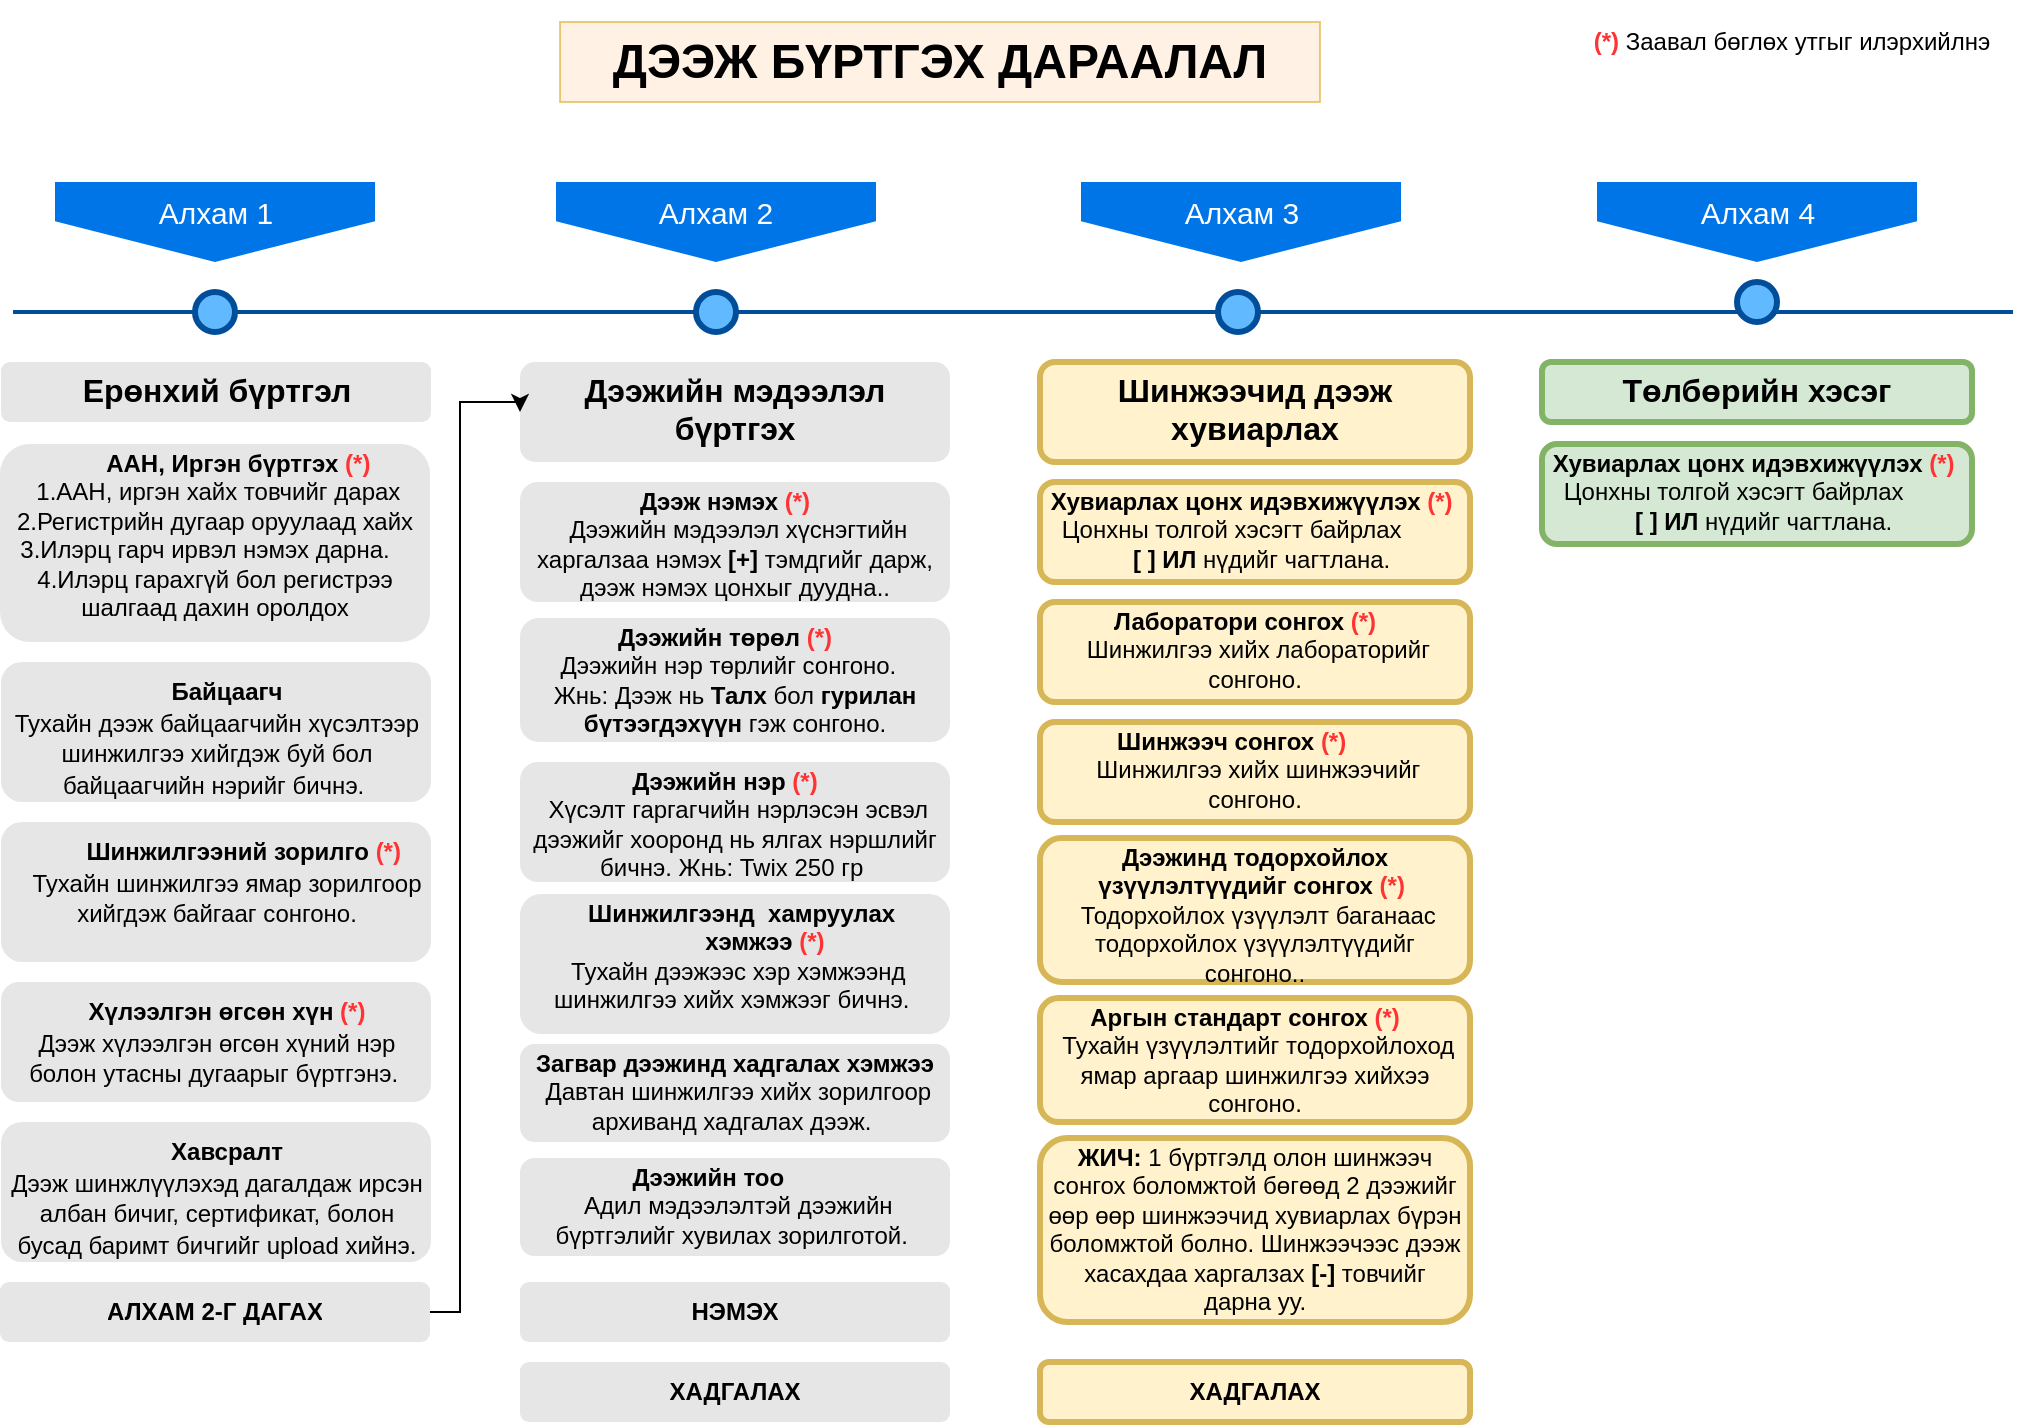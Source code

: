 <mxfile version="14.2.7" type="github">
  <diagram name="Page-1" id="82e54ff1-d628-8f03-85c4-9753963a91cd">
    <mxGraphModel dx="1673" dy="896" grid="1" gridSize="10" guides="1" tooltips="1" connect="1" arrows="1" fold="1" page="1" pageScale="1" pageWidth="1169" pageHeight="827" background="#ffffff" math="0" shadow="0">
      <root>
        <mxCell id="0" />
        <mxCell id="1" parent="0" />
        <mxCell id="4ec97bd9e5d20128-1" value="" style="line;strokeWidth=2;html=1;fillColor=none;fontSize=28;fontColor=#004D99;strokeColor=#004D99;" parent="1" vertex="1">
          <mxGeometry x="66.5" y="160" width="1000" height="10" as="geometry" />
        </mxCell>
        <mxCell id="4ec97bd9e5d20128-5" value="Алхам 1" style="shape=offPageConnector;whiteSpace=wrap;html=1;fillColor=#0075E8;fontSize=15;fontColor=#FFFFFF;size=0.509;verticalAlign=top;strokeColor=none;" parent="1" vertex="1">
          <mxGeometry x="87.5" y="100" width="160" height="40" as="geometry" />
        </mxCell>
        <mxCell id="4ec97bd9e5d20128-6" value="&lt;span&gt;Алхам 3&lt;/span&gt;" style="shape=offPageConnector;whiteSpace=wrap;html=1;fillColor=#0075E8;fontSize=15;fontColor=#FFFFFF;size=0.509;verticalAlign=top;strokeColor=none;" parent="1" vertex="1">
          <mxGeometry x="600.5" y="100" width="160" height="40" as="geometry" />
        </mxCell>
        <mxCell id="4ec97bd9e5d20128-9" value="" style="ellipse;whiteSpace=wrap;html=1;fillColor=#61BAFF;fontSize=28;fontColor=#004D99;strokeWidth=3;strokeColor=#004D99;" parent="1" vertex="1">
          <mxGeometry x="157.5" y="155" width="20" height="20" as="geometry" />
        </mxCell>
        <mxCell id="4ec97bd9e5d20128-10" value="" style="ellipse;whiteSpace=wrap;html=1;fillColor=#61BAFF;fontSize=28;fontColor=#004D99;strokeWidth=3;strokeColor=#004D99;" parent="1" vertex="1">
          <mxGeometry x="408" y="155" width="20" height="20" as="geometry" />
        </mxCell>
        <mxCell id="4ec97bd9e5d20128-11" value="" style="ellipse;whiteSpace=wrap;html=1;fillColor=#61BAFF;fontSize=28;fontColor=#004D99;strokeWidth=3;strokeColor=#004D99;" parent="1" vertex="1">
          <mxGeometry x="669" y="155" width="20" height="20" as="geometry" />
        </mxCell>
        <mxCell id="4ec97bd9e5d20128-13" value="" style="ellipse;whiteSpace=wrap;html=1;fillColor=#61BAFF;fontSize=28;fontColor=#004D99;strokeWidth=3;strokeColor=#004D99;" parent="1" vertex="1">
          <mxGeometry x="928.5" y="150" width="20" height="20" as="geometry" />
        </mxCell>
        <mxCell id="4ec97bd9e5d20128-14" value="&lt;h3&gt;&lt;font style=&quot;font-size: 16px&quot;&gt;Ерөнхий бүртгэл&lt;/font&gt;&lt;/h3&gt;" style="text;html=1;spacing=5;spacingTop=-20;whiteSpace=wrap;overflow=hidden;strokeColor=none;strokeWidth=3;fillColor=#E6E6E6;fontSize=13;fontColor=#000000;align=center;rounded=1;" parent="1" vertex="1">
          <mxGeometry x="60.5" y="190" width="215" height="30" as="geometry" />
        </mxCell>
        <mxCell id="eTi-LTEG1T1zRE0e5gj7-2" value="&lt;p style=&quot;line-height: 20%&quot;&gt;&lt;/p&gt;&lt;h3 style=&quot;font-size: 12px&quot;&gt;&lt;span style=&quot;font-size: 12px ; font-weight: normal ; text-align: justify&quot;&gt;&amp;nbsp; &amp;nbsp; &amp;nbsp; &amp;nbsp;&amp;nbsp;&lt;/span&gt;&lt;span style=&quot;font-size: 12px ; text-align: justify&quot;&gt;ААН, Иргэн бүртгэх&lt;/span&gt;&lt;span style=&quot;font-size: 12px ; text-align: justify&quot;&gt;&lt;span style=&quot;font-weight: normal&quot;&gt;&amp;nbsp;&lt;/span&gt;&lt;font color=&quot;#ff3333&quot;&gt;(*)&lt;/font&gt;&lt;font color=&quot;#990000&quot; style=&quot;font-weight: normal ; font-size: 12px&quot;&gt;&amp;nbsp; &amp;nbsp;&amp;nbsp;&lt;/font&gt;&lt;span style=&quot;font-weight: normal&quot;&gt;1.ААН, иргэн хайх товчийг дарах&amp;nbsp; 2.Регистрийн дугаар оруулаад хайх 3.Илэрц гарч ирвэл нэмэх дарна.&amp;nbsp; &amp;nbsp; 4.Илэрц гарахгүй бол регистрээ шалгаад дахин оролдох&lt;/span&gt;&lt;/span&gt;&lt;br&gt;&lt;/h3&gt;&lt;p&gt;&lt;/p&gt;" style="text;html=1;spacing=5;spacingTop=-20;whiteSpace=wrap;overflow=hidden;strokeWidth=3;fillColor=#E6E6E6;fontSize=13;fontColor=#000000;align=center;rounded=1;line-height: 1;" vertex="1" parent="1">
          <mxGeometry x="60" y="231" width="215" height="99" as="geometry" />
        </mxCell>
        <mxCell id="eTi-LTEG1T1zRE0e5gj7-3" value="&lt;p style=&quot;line-height: 20%&quot;&gt;&lt;/p&gt;&lt;h4&gt;&lt;span style=&quot;font-size: 12px ; font-weight: 400&quot;&gt;&amp;nbsp; &amp;nbsp; &amp;nbsp; &amp;nbsp; &amp;nbsp; &amp;nbsp;&lt;/span&gt;&lt;span style=&quot;font-size: 12px&quot;&gt;Шинжилгээний зорилго&lt;/span&gt;&lt;span style=&quot;font-size: 12px ; font-weight: 400&quot;&gt;&amp;nbsp;&lt;/span&gt;&lt;span style=&quot;font-size: 12px&quot;&gt;&lt;font color=&quot;#ff3333&quot;&gt;(*)&lt;/font&gt;&lt;/span&gt;&lt;span style=&quot;font-size: 12px ; font-weight: 400&quot;&gt;&amp;nbsp; &amp;nbsp; &amp;nbsp; &amp;nbsp;Тухайн шинжилгээ ямар зорилгоор хийгдэж байгааг сонгоно.&lt;/span&gt;&lt;/h4&gt;&lt;p&gt;&lt;/p&gt;" style="text;html=1;spacing=5;spacingTop=-20;whiteSpace=wrap;overflow=hidden;strokeWidth=3;fillColor=#E6E6E6;fontSize=13;fontColor=#000000;align=center;rounded=1;line-height: 1;" vertex="1" parent="1">
          <mxGeometry x="60.5" y="420" width="215" height="70" as="geometry" />
        </mxCell>
        <mxCell id="eTi-LTEG1T1zRE0e5gj7-4" value="&lt;p style=&quot;line-height: 20%&quot;&gt;&lt;/p&gt;&lt;h4&gt;&lt;span style=&quot;font-size: 12px ; font-weight: 400&quot;&gt;&amp;nbsp; &amp;nbsp; &amp;nbsp; &amp;nbsp; &amp;nbsp; &amp;nbsp; &amp;nbsp; &amp;nbsp; &amp;nbsp; &amp;nbsp; &amp;nbsp; &lt;/span&gt;&lt;span style=&quot;font-size: 12px&quot;&gt;Байцаагч&lt;/span&gt;&lt;span style=&quot;font-size: 12px ; font-weight: 400&quot;&gt;&amp;nbsp; &amp;nbsp; &amp;nbsp; &amp;nbsp; &amp;nbsp; &amp;nbsp; &amp;nbsp; &amp;nbsp; &amp;nbsp; &amp;nbsp; Тухайн дээж байцаагчийн хүсэлтээр шинжилгээ хийгдэж буй бол байцаагчийн нэрийг бичнэ.&amp;nbsp;&lt;/span&gt;&lt;/h4&gt;&lt;p&gt;&lt;/p&gt;" style="text;html=1;spacing=5;spacingTop=-20;whiteSpace=wrap;overflow=hidden;strokeWidth=3;fillColor=#E6E6E6;fontSize=13;fontColor=#000000;align=center;rounded=1;line-height: 1;" vertex="1" parent="1">
          <mxGeometry x="60.5" y="340" width="215" height="70" as="geometry" />
        </mxCell>
        <mxCell id="eTi-LTEG1T1zRE0e5gj7-5" value="&lt;p style=&quot;line-height: 20%&quot;&gt;&lt;/p&gt;&lt;h4&gt;&lt;span style=&quot;font-size: 12px ; font-weight: 400&quot;&gt;&amp;nbsp; &amp;nbsp; &amp;nbsp; &amp;nbsp; &amp;nbsp; &lt;/span&gt;&lt;span style=&quot;font-size: 12px&quot;&gt;Хүлээлгэн өгсөн хүн &lt;font color=&quot;#ff3333&quot;&gt;(*)&lt;/font&gt;&amp;nbsp;&amp;nbsp;&lt;/span&gt;&lt;span style=&quot;font-size: 12px ; font-weight: 400&quot;&gt;&amp;nbsp; &amp;nbsp; &amp;nbsp; Дээж хүлээлгэн өгсөн хүний нэр болон утасны дугаарыг бүртгэнэ.&amp;nbsp;&lt;/span&gt;&lt;/h4&gt;&lt;p&gt;&lt;/p&gt;" style="text;html=1;spacing=5;spacingTop=-20;whiteSpace=wrap;overflow=hidden;strokeWidth=3;fillColor=#E6E6E6;fontSize=13;fontColor=#000000;align=center;rounded=1;line-height: 1;" vertex="1" parent="1">
          <mxGeometry x="60.5" y="500" width="215" height="60" as="geometry" />
        </mxCell>
        <mxCell id="eTi-LTEG1T1zRE0e5gj7-6" value="&lt;h3&gt;&lt;font style=&quot;font-size: 16px&quot;&gt;Дээжийн мэдээлэл бүртгэх&lt;/font&gt;&lt;/h3&gt;" style="text;html=1;spacing=5;spacingTop=-20;whiteSpace=wrap;overflow=hidden;strokeColor=none;strokeWidth=3;fillColor=#E6E6E6;fontSize=13;fontColor=#000000;align=center;rounded=1;" vertex="1" parent="1">
          <mxGeometry x="320" y="190" width="215" height="50" as="geometry" />
        </mxCell>
        <mxCell id="eTi-LTEG1T1zRE0e5gj7-8" value="&lt;p style=&quot;line-height: 20%&quot;&gt;&lt;/p&gt;&lt;h4&gt;&lt;span style=&quot;font-size: 12px ; font-weight: 400&quot;&gt;&amp;nbsp; &amp;nbsp; &amp;nbsp; &amp;nbsp; &amp;nbsp; &amp;nbsp; &amp;nbsp; &amp;nbsp; &amp;nbsp; &amp;nbsp; &amp;nbsp; &lt;/span&gt;&lt;span style=&quot;font-size: 12px&quot;&gt;Хавсралт&lt;/span&gt;&lt;span style=&quot;font-size: 12px ; font-weight: 400&quot;&gt;&amp;nbsp; &amp;nbsp; &amp;nbsp; &amp;nbsp; &amp;nbsp; &amp;nbsp; &amp;nbsp; &amp;nbsp; &amp;nbsp; &amp;nbsp; Дээж шинжлүүлэхэд дагалдаж ирсэн албан бичиг, сертификат, болон бусад баримт бичгийг upload хийнэ.&lt;/span&gt;&lt;/h4&gt;&lt;p&gt;&lt;/p&gt;" style="text;html=1;spacing=5;spacingTop=-20;whiteSpace=wrap;overflow=hidden;strokeWidth=3;fillColor=#E6E6E6;fontSize=13;fontColor=#000000;align=center;rounded=1;line-height: 1;" vertex="1" parent="1">
          <mxGeometry x="60.5" y="570" width="215" height="70" as="geometry" />
        </mxCell>
        <mxCell id="eTi-LTEG1T1zRE0e5gj7-17" style="edgeStyle=orthogonalEdgeStyle;rounded=0;orthogonalLoop=1;jettySize=auto;html=1;exitX=1;exitY=0.5;exitDx=0;exitDy=0;entryX=0;entryY=0.5;entryDx=0;entryDy=0;" edge="1" parent="1" source="eTi-LTEG1T1zRE0e5gj7-9" target="eTi-LTEG1T1zRE0e5gj7-6">
          <mxGeometry relative="1" as="geometry">
            <Array as="points">
              <mxPoint x="290" y="665" />
              <mxPoint x="290" y="210" />
            </Array>
          </mxGeometry>
        </mxCell>
        <mxCell id="eTi-LTEG1T1zRE0e5gj7-9" value="&lt;p style=&quot;line-height: 20%&quot;&gt;&lt;/p&gt;&lt;h4&gt;&lt;span style=&quot;font-size: 12px&quot;&gt;АЛХАМ 2-Г ДАГАХ&lt;/span&gt;&lt;/h4&gt;&lt;p&gt;&lt;/p&gt;" style="text;html=1;spacing=5;spacingTop=-20;whiteSpace=wrap;overflow=hidden;strokeWidth=3;fillColor=#E6E6E6;fontSize=13;fontColor=#000000;align=center;rounded=1;line-height: 1;" vertex="1" parent="1">
          <mxGeometry x="60" y="650" width="215" height="30" as="geometry" />
        </mxCell>
        <mxCell id="eTi-LTEG1T1zRE0e5gj7-11" value="&lt;span&gt;Алхам 2&lt;/span&gt;" style="shape=offPageConnector;whiteSpace=wrap;html=1;fillColor=#0075E8;fontSize=15;fontColor=#FFFFFF;size=0.509;verticalAlign=top;strokeColor=none;" vertex="1" parent="1">
          <mxGeometry x="338" y="100" width="160" height="40" as="geometry" />
        </mxCell>
        <mxCell id="eTi-LTEG1T1zRE0e5gj7-12" value="&lt;span&gt;Алхам 4&lt;/span&gt;" style="shape=offPageConnector;whiteSpace=wrap;html=1;fillColor=#0075E8;fontSize=15;fontColor=#FFFFFF;size=0.509;verticalAlign=top;strokeColor=none;" vertex="1" parent="1">
          <mxGeometry x="858.5" y="100" width="160" height="40" as="geometry" />
        </mxCell>
        <mxCell id="eTi-LTEG1T1zRE0e5gj7-13" value="&lt;h1&gt;ДЭЭЖ БҮРТГЭХ ДАРААЛАЛ&lt;/h1&gt;" style="text;html=1;strokeColor=#d79b00;fillColor=#ffe6cc;align=center;verticalAlign=middle;whiteSpace=wrap;rounded=0;opacity=50;" vertex="1" parent="1">
          <mxGeometry x="340" y="20" width="380" height="40" as="geometry" />
        </mxCell>
        <mxCell id="eTi-LTEG1T1zRE0e5gj7-14" value="&lt;b&gt;&lt;font color=&quot;#ff3333&quot;&gt;(*)&lt;/font&gt;&lt;/b&gt; Заавал бөглөх утгыг илэрхийлнэ" style="text;html=1;strokeColor=none;fillColor=none;align=center;verticalAlign=middle;whiteSpace=wrap;rounded=0;opacity=50;" vertex="1" parent="1">
          <mxGeometry x="831" y="20" width="250" height="20" as="geometry" />
        </mxCell>
        <mxCell id="eTi-LTEG1T1zRE0e5gj7-16" value="&lt;p style=&quot;line-height: 20%&quot;&gt;&lt;/p&gt;&lt;h4&gt;&lt;span style=&quot;font-size: 12px&quot;&gt;НЭМЭХ&lt;/span&gt;&lt;/h4&gt;&lt;p&gt;&lt;/p&gt;" style="text;html=1;spacing=5;spacingTop=-20;whiteSpace=wrap;overflow=hidden;strokeWidth=3;fillColor=#E6E6E6;fontSize=13;fontColor=#000000;align=center;rounded=1;line-height: 1;" vertex="1" parent="1">
          <mxGeometry x="320" y="650" width="215" height="30" as="geometry" />
        </mxCell>
        <mxCell id="eTi-LTEG1T1zRE0e5gj7-18" value="&lt;p style=&quot;line-height: 20%&quot;&gt;&lt;/p&gt;&lt;h3 style=&quot;font-size: 12px&quot;&gt;&lt;span style=&quot;font-size: 12px ; font-weight: normal ; text-align: justify&quot;&gt;&amp;nbsp; &amp;nbsp; &amp;nbsp; &amp;nbsp; &amp;nbsp; &amp;nbsp;&amp;nbsp;&lt;/span&gt;&lt;span style=&quot;font-size: 12px ; text-align: justify&quot;&gt;Дээж нэмэх&amp;nbsp;&lt;/span&gt;&lt;span style=&quot;font-size: 12px ; text-align: justify&quot;&gt;&lt;font color=&quot;#ff3333&quot;&gt;(*)&lt;/font&gt;&lt;font color=&quot;#990000&quot; style=&quot;font-weight: normal ; font-size: 12px&quot;&gt;&amp;nbsp; &amp;nbsp; &amp;nbsp; &amp;nbsp; &amp;nbsp; &amp;nbsp; &amp;nbsp; &amp;nbsp; &amp;nbsp;&lt;/font&gt;&lt;span style=&quot;font-weight: normal&quot;&gt;Дээжийн мэдээлэл хүснэгтийн харгалзаа нэмэх &lt;/span&gt;[+]&lt;span style=&quot;font-weight: normal&quot;&gt; тэмдгийг дарж, дээж нэмэх цонхыг дуудна..&lt;/span&gt;&lt;/span&gt;&lt;br&gt;&lt;/h3&gt;&lt;p&gt;&lt;/p&gt;" style="text;html=1;spacing=5;spacingTop=-20;whiteSpace=wrap;overflow=hidden;strokeWidth=3;fillColor=#E6E6E6;fontSize=13;fontColor=#000000;align=center;rounded=1;line-height: 1;" vertex="1" parent="1">
          <mxGeometry x="320" y="250" width="215" height="60" as="geometry" />
        </mxCell>
        <mxCell id="eTi-LTEG1T1zRE0e5gj7-19" value="&lt;p style=&quot;line-height: 20%&quot;&gt;&lt;/p&gt;&lt;h3 style=&quot;font-size: 12px&quot;&gt;&lt;span style=&quot;font-size: 12px ; font-weight: normal ; text-align: justify&quot;&gt;&amp;nbsp; &amp;nbsp; &amp;nbsp; &amp;nbsp; &amp;nbsp; &amp;nbsp;&amp;nbsp;&lt;/span&gt;&lt;span style=&quot;font-size: 12px ; text-align: justify&quot;&gt;Дээжийн төрөл&lt;span style=&quot;font-weight: 400&quot;&gt;&amp;nbsp;&lt;/span&gt;&lt;/span&gt;&lt;span style=&quot;font-size: 12px ; text-align: justify&quot;&gt;&lt;font color=&quot;#ff3333&quot;&gt;(*)&lt;/font&gt;&lt;font color=&quot;#990000&quot; style=&quot;font-weight: normal ; font-size: 12px&quot;&gt;&amp;nbsp; &amp;nbsp; &amp;nbsp; &amp;nbsp; &amp;nbsp; &amp;nbsp; &amp;nbsp; &amp;nbsp; &amp;nbsp;&lt;/font&gt;&lt;span style=&quot;font-weight: normal&quot;&gt;Дээжийн нэр төрлийг сонгоно.&amp;nbsp; &amp;nbsp; Жнь: Дээж нь&amp;nbsp;&lt;/span&gt;Талх &lt;span style=&quot;font-weight: normal&quot;&gt;бол &lt;/span&gt;гурилан бүтээгдэхүүн&lt;span style=&quot;font-weight: normal&quot;&gt; гэж сонгоно.&lt;/span&gt;&lt;/span&gt;&lt;br&gt;&lt;/h3&gt;&lt;p&gt;&lt;/p&gt;" style="text;html=1;spacing=5;spacingTop=-20;whiteSpace=wrap;overflow=hidden;strokeWidth=3;fillColor=#E6E6E6;fontSize=13;fontColor=#000000;align=center;rounded=1;line-height: 1;" vertex="1" parent="1">
          <mxGeometry x="320" y="318" width="215" height="62" as="geometry" />
        </mxCell>
        <mxCell id="eTi-LTEG1T1zRE0e5gj7-21" value="&lt;p style=&quot;line-height: 20%&quot;&gt;&lt;/p&gt;&lt;h3 style=&quot;font-size: 12px&quot;&gt;&lt;span style=&quot;font-size: 12px ; font-weight: normal ; text-align: justify&quot;&gt;&amp;nbsp; &amp;nbsp; &amp;nbsp; &amp;nbsp; &amp;nbsp; &amp;nbsp;&amp;nbsp;&lt;/span&gt;&lt;span style=&quot;font-size: 12px ; text-align: justify&quot;&gt;Дээжийн нэр&amp;nbsp;&lt;/span&gt;&lt;span style=&quot;font-size: 12px ; text-align: justify&quot;&gt;&lt;font color=&quot;#ff3333&quot;&gt;(*)&lt;/font&gt;&lt;font color=&quot;#990000&quot; style=&quot;font-weight: normal ; font-size: 12px&quot;&gt;&amp;nbsp; &amp;nbsp; &amp;nbsp; &amp;nbsp; &amp;nbsp; &amp;nbsp; &amp;nbsp; &amp;nbsp; &amp;nbsp;&lt;/font&gt;&lt;span style=&quot;font-weight: normal&quot;&gt;Хүсэлт гаргагчийн нэрлэсэн эсвэл дээжийг хооронд нь ялгах нэршлийг бичнэ. Жнь: Twix 250 гр&amp;nbsp;&lt;/span&gt;&lt;/span&gt;&lt;br&gt;&lt;/h3&gt;&lt;p&gt;&lt;/p&gt;" style="text;html=1;spacing=5;spacingTop=-20;whiteSpace=wrap;overflow=hidden;strokeWidth=3;fillColor=#E6E6E6;fontSize=13;fontColor=#000000;align=center;rounded=1;line-height: 1;" vertex="1" parent="1">
          <mxGeometry x="320" y="390" width="215" height="60" as="geometry" />
        </mxCell>
        <mxCell id="eTi-LTEG1T1zRE0e5gj7-22" value="&lt;p style=&quot;line-height: 20%&quot;&gt;&lt;/p&gt;&lt;h3 style=&quot;font-size: 12px&quot;&gt;&lt;span style=&quot;font-size: 12px&quot;&gt;&amp;nbsp; &amp;nbsp; &amp;nbsp; &amp;nbsp; &amp;nbsp;Шинжилгээнд&amp;nbsp; хамруулах&amp;nbsp; &amp;nbsp; &amp;nbsp; &amp;nbsp; &amp;nbsp; &amp;nbsp; &amp;nbsp; &amp;nbsp; &amp;nbsp; &amp;nbsp; &amp;nbsp; &amp;nbsp; &amp;nbsp; &amp;nbsp; хэмжээ&amp;nbsp;&lt;/span&gt;&lt;span style=&quot;font-size: 12px&quot;&gt;&lt;font color=&quot;#ff3333&quot;&gt;(*)&amp;nbsp; &amp;nbsp; &amp;nbsp; &amp;nbsp; &amp;nbsp; &amp;nbsp; &amp;nbsp;&lt;/font&gt;&lt;span style=&quot;font-weight: normal&quot;&gt;Тухайн дээжээс хэр хэмжээнд шинжилгээ хийх хэмжээг бичнэ.&amp;nbsp;&lt;/span&gt;&lt;/span&gt;&lt;br&gt;&lt;/h3&gt;&lt;p&gt;&lt;/p&gt;" style="text;html=1;spacing=5;spacingTop=-20;whiteSpace=wrap;overflow=hidden;strokeWidth=3;fillColor=#E6E6E6;fontSize=13;fontColor=#000000;align=center;rounded=1;line-height: 1;" vertex="1" parent="1">
          <mxGeometry x="320" y="456" width="215" height="70" as="geometry" />
        </mxCell>
        <mxCell id="eTi-LTEG1T1zRE0e5gj7-23" value="&lt;p style=&quot;line-height: 20%&quot;&gt;&lt;/p&gt;&lt;h3 style=&quot;font-size: 12px&quot;&gt;&lt;span style=&quot;font-size: 12px&quot;&gt;&amp;nbsp;Загвар дээжинд хадгалах хэмжээ&amp;nbsp; &amp;nbsp;&lt;/span&gt;&lt;span style=&quot;font-size: 12px&quot;&gt;&lt;span style=&quot;font-weight: normal&quot;&gt;Давтан шинжилгээ хийх зорилгоор архиванд хадгалах дээж.&amp;nbsp;&lt;/span&gt;&lt;/span&gt;&lt;br&gt;&lt;/h3&gt;&lt;p&gt;&lt;/p&gt;" style="text;html=1;spacing=5;spacingTop=-20;whiteSpace=wrap;overflow=hidden;strokeWidth=3;fillColor=#E6E6E6;fontSize=13;fontColor=#000000;align=center;rounded=1;line-height: 1;" vertex="1" parent="1">
          <mxGeometry x="320" y="531" width="215" height="49" as="geometry" />
        </mxCell>
        <mxCell id="eTi-LTEG1T1zRE0e5gj7-24" value="&lt;p style=&quot;line-height: 20%&quot;&gt;&lt;/p&gt;&lt;h3 style=&quot;font-size: 12px&quot;&gt;&lt;span style=&quot;font-size: 12px&quot;&gt;&amp;nbsp; &amp;nbsp; &amp;nbsp; &amp;nbsp; &amp;nbsp; &amp;nbsp;Дээжийн тоо&amp;nbsp; &amp;nbsp; &amp;nbsp; &amp;nbsp; &amp;nbsp; &amp;nbsp; &amp;nbsp; &amp;nbsp; &amp;nbsp; &amp;nbsp; &amp;nbsp;&lt;/span&gt;&lt;span style=&quot;font-size: 12px&quot;&gt;&lt;span style=&quot;font-weight: normal&quot;&gt;Адил мэдээлэлтэй дээжийн бүртгэлийг хувилах зорилготой.&amp;nbsp;&lt;/span&gt;&lt;/span&gt;&lt;br&gt;&lt;/h3&gt;&lt;p&gt;&lt;/p&gt;" style="text;html=1;spacing=5;spacingTop=-20;whiteSpace=wrap;overflow=hidden;strokeWidth=3;fillColor=#E6E6E6;fontSize=13;fontColor=#000000;align=center;rounded=1;line-height: 1;" vertex="1" parent="1">
          <mxGeometry x="320" y="588" width="215" height="49" as="geometry" />
        </mxCell>
        <mxCell id="eTi-LTEG1T1zRE0e5gj7-25" value="&lt;p style=&quot;line-height: 20%&quot;&gt;&lt;/p&gt;&lt;h4&gt;&lt;span style=&quot;font-size: 12px&quot;&gt;ХАДГАЛАХ&lt;/span&gt;&lt;/h4&gt;&lt;p&gt;&lt;/p&gt;" style="text;html=1;spacing=5;spacingTop=-20;whiteSpace=wrap;overflow=hidden;strokeWidth=3;fillColor=#E6E6E6;fontSize=13;fontColor=#000000;align=center;rounded=1;line-height: 1;" vertex="1" parent="1">
          <mxGeometry x="320" y="690" width="215" height="30" as="geometry" />
        </mxCell>
        <mxCell id="eTi-LTEG1T1zRE0e5gj7-26" value="&lt;h3&gt;&lt;span style=&quot;font-size: 16px&quot;&gt;Шинжээчид дээж хувиарлах&lt;/span&gt;&lt;/h3&gt;" style="text;html=1;spacing=5;spacingTop=-20;whiteSpace=wrap;overflow=hidden;strokeColor=#d6b656;strokeWidth=3;fillColor=#fff2cc;fontSize=13;align=center;rounded=1;" vertex="1" parent="1">
          <mxGeometry x="580" y="190" width="215" height="50" as="geometry" />
        </mxCell>
        <mxCell id="eTi-LTEG1T1zRE0e5gj7-29" value="&lt;p style=&quot;line-height: 20%&quot;&gt;&lt;/p&gt;&lt;h3 style=&quot;font-size: 12px&quot;&gt;&lt;span style=&quot;font-size: 12px ; text-align: justify&quot;&gt;Хувиарлах цонх идэвхижүүлэх&amp;nbsp;&lt;/span&gt;&lt;span style=&quot;font-size: 12px ; text-align: justify&quot;&gt;&lt;font color=&quot;#ff3333&quot;&gt;(*)&lt;/font&gt;&lt;font color=&quot;#990000&quot; style=&quot;font-weight: normal ; font-size: 12px&quot;&gt;&amp;nbsp; &lt;/font&gt;&lt;span style=&quot;font-weight: normal&quot;&gt;Цонхны толгой хэсэгт байрлах&amp;nbsp; &amp;nbsp; &amp;nbsp; &amp;nbsp; &amp;nbsp;&amp;nbsp;&lt;/span&gt;[ ] ИЛ&lt;span style=&quot;font-weight: normal&quot;&gt;&amp;nbsp;нүдийг чагтлана.&lt;/span&gt;&lt;/span&gt;&lt;br&gt;&lt;/h3&gt;&lt;p&gt;&lt;/p&gt;" style="text;html=1;spacing=5;spacingTop=-20;whiteSpace=wrap;overflow=hidden;strokeWidth=3;fillColor=#E6E6E6;fontSize=13;fontColor=#000000;align=center;rounded=1;line-height: 1;" vertex="1" parent="1">
          <mxGeometry x="580" y="250" width="215" height="50" as="geometry" />
        </mxCell>
        <mxCell id="eTi-LTEG1T1zRE0e5gj7-30" value="&lt;p style=&quot;line-height: 20%&quot;&gt;&lt;/p&gt;&lt;h3 style=&quot;font-size: 12px&quot;&gt;&lt;span style=&quot;font-size: 12px ; text-align: justify&quot;&gt;Лаборатори сонгох&amp;nbsp;&lt;/span&gt;&lt;span style=&quot;font-size: 12px ; text-align: justify&quot;&gt;&lt;font color=&quot;#ff3333&quot;&gt;(*)&lt;/font&gt;&lt;font color=&quot;#990000&quot; style=&quot;font-weight: normal ; font-size: 12px&quot;&gt;&amp;nbsp; &amp;nbsp; &amp;nbsp;&lt;/font&gt;&lt;span style=&quot;font-weight: normal&quot;&gt;Шинжилгээ хийх лабораторийг сонгоно.&lt;/span&gt;&lt;/span&gt;&lt;br&gt;&lt;/h3&gt;&lt;p&gt;&lt;/p&gt;" style="text;html=1;spacing=5;spacingTop=-20;whiteSpace=wrap;overflow=hidden;strokeWidth=3;fillColor=#E6E6E6;fontSize=13;fontColor=#000000;align=center;rounded=1;line-height: 1;" vertex="1" parent="1">
          <mxGeometry x="580" y="310" width="215" height="50" as="geometry" />
        </mxCell>
        <mxCell id="eTi-LTEG1T1zRE0e5gj7-31" value="&lt;p style=&quot;line-height: 20%&quot;&gt;&lt;/p&gt;&lt;h3 style=&quot;font-size: 12px&quot;&gt;&lt;span style=&quot;font-size: 12px ; text-align: justify&quot;&gt;Шинжээч сонгох&amp;nbsp;&lt;/span&gt;&lt;span style=&quot;font-size: 12px ; text-align: justify&quot;&gt;&lt;font color=&quot;#ff3333&quot;&gt;(*)&lt;/font&gt;&lt;font color=&quot;#990000&quot; style=&quot;font-weight: normal ; font-size: 12px&quot;&gt;&amp;nbsp; &amp;nbsp; &amp;nbsp; &amp;nbsp; &amp;nbsp;&lt;/font&gt;&lt;span style=&quot;font-weight: normal&quot;&gt;Шинжилгээ хийх шинжээчийг сонгоно.&lt;/span&gt;&lt;/span&gt;&lt;br&gt;&lt;/h3&gt;&lt;p&gt;&lt;/p&gt;" style="text;html=1;spacing=5;spacingTop=-20;whiteSpace=wrap;overflow=hidden;strokeWidth=3;fillColor=#fff2cc;fontSize=13;align=center;rounded=1;line-height: 1;strokeColor=#d6b656;" vertex="1" parent="1">
          <mxGeometry x="580" y="370" width="215" height="50" as="geometry" />
        </mxCell>
        <mxCell id="eTi-LTEG1T1zRE0e5gj7-32" value="&lt;p style=&quot;line-height: 20%&quot;&gt;&lt;/p&gt;&lt;h3 style=&quot;font-size: 12px&quot;&gt;&lt;span style=&quot;font-size: 12px ; text-align: justify&quot;&gt;Дээжинд тодорхойлох үзүүлэлтүүдийг сонгох&amp;nbsp;&lt;/span&gt;&lt;span style=&quot;font-size: 12px ; text-align: justify&quot;&gt;&lt;font color=&quot;#ff3333&quot;&gt;(*)&lt;/font&gt;&lt;font color=&quot;#990000&quot; style=&quot;font-weight: normal ; font-size: 12px&quot;&gt;&amp;nbsp; &amp;nbsp;&lt;/font&gt;&lt;span style=&quot;font-weight: normal&quot;&gt;Тодорхойлох үзүүлэлт баганаас тодорхойлох үзүүлэлтүүдийг сонгоно..&lt;/span&gt;&lt;/span&gt;&lt;br&gt;&lt;/h3&gt;&lt;p&gt;&lt;/p&gt;" style="text;html=1;spacing=5;spacingTop=-20;whiteSpace=wrap;overflow=hidden;strokeWidth=3;fillColor=#fff2cc;fontSize=13;align=center;rounded=1;line-height: 1;strokeColor=#d6b656;" vertex="1" parent="1">
          <mxGeometry x="580" y="428" width="215" height="72" as="geometry" />
        </mxCell>
        <mxCell id="eTi-LTEG1T1zRE0e5gj7-33" value="&lt;p style=&quot;line-height: 20%&quot;&gt;&lt;/p&gt;&lt;h3 style=&quot;font-size: 12px&quot;&gt;&lt;span style=&quot;font-size: 12px ; text-align: justify&quot;&gt;Аргын стандарт сонгох&amp;nbsp;&lt;/span&gt;&lt;span style=&quot;font-size: 12px ; text-align: justify&quot;&gt;&lt;font color=&quot;#ff3333&quot;&gt;(*)&lt;/font&gt;&lt;font color=&quot;#990000&quot; style=&quot;font-weight: normal ; font-size: 12px&quot;&gt;&amp;nbsp; &amp;nbsp; &amp;nbsp;&lt;/font&gt;&lt;span style=&quot;font-weight: normal&quot;&gt;Тухайн үзүүлэлтийг тодорхойлоход ямар аргаар шинжилгээ хийхээ сонгоно.&lt;/span&gt;&lt;/span&gt;&lt;br&gt;&lt;/h3&gt;&lt;p&gt;&lt;/p&gt;" style="text;html=1;spacing=5;spacingTop=-20;whiteSpace=wrap;overflow=hidden;strokeWidth=3;fillColor=#fff2cc;fontSize=13;align=center;rounded=1;line-height: 1;strokeColor=#d6b656;" vertex="1" parent="1">
          <mxGeometry x="580" y="508" width="215" height="62" as="geometry" />
        </mxCell>
        <mxCell id="eTi-LTEG1T1zRE0e5gj7-34" value="&lt;p style=&quot;line-height: 20%&quot;&gt;&lt;/p&gt;&lt;h3 style=&quot;font-size: 12px&quot;&gt;&lt;span style=&quot;font-size: 12px ; text-align: justify&quot;&gt;&lt;font style=&quot;font-size: 12px&quot;&gt;ЖИЧ:&lt;/font&gt;&lt;font color=&quot;#990000&quot; style=&quot;font-weight: normal ; font-size: 12px&quot;&gt;&amp;nbsp;&lt;/font&gt;&lt;span style=&quot;font-weight: normal&quot;&gt;1 бүртгэлд олон шинжээч сонгох боломжтой бөгөөд 2 дээжийг өөр өөр шинжээчид хувиарлах бүрэн боломжтой болно. Шинжээчээс дээж хасахдаа харгалзах &lt;/span&gt;[-]&lt;span style=&quot;font-weight: normal&quot;&gt; товчийг дарна уу.&lt;/span&gt;&lt;/span&gt;&lt;br&gt;&lt;/h3&gt;&lt;p&gt;&lt;/p&gt;" style="text;html=1;spacing=5;spacingTop=-20;whiteSpace=wrap;overflow=hidden;strokeWidth=3;fillColor=#fff2cc;fontSize=13;align=center;rounded=1;line-height: 1;strokeColor=#d6b656;" vertex="1" parent="1">
          <mxGeometry x="580" y="578" width="215" height="92" as="geometry" />
        </mxCell>
        <mxCell id="eTi-LTEG1T1zRE0e5gj7-51" value="&lt;p style=&quot;line-height: 20%&quot;&gt;&lt;/p&gt;&lt;h4&gt;&lt;span style=&quot;font-size: 12px&quot;&gt;ХАДГАЛАХ&lt;/span&gt;&lt;/h4&gt;&lt;p&gt;&lt;/p&gt;" style="text;html=1;spacing=5;spacingTop=-20;whiteSpace=wrap;overflow=hidden;strokeWidth=3;fillColor=#fff2cc;fontSize=13;align=center;rounded=1;line-height: 1;strokeColor=#d6b656;" vertex="1" parent="1">
          <mxGeometry x="580" y="690" width="215" height="30" as="geometry" />
        </mxCell>
        <mxCell id="eTi-LTEG1T1zRE0e5gj7-52" value="&lt;p style=&quot;line-height: 20%&quot;&gt;&lt;/p&gt;&lt;h3 style=&quot;font-size: 12px&quot;&gt;&lt;span style=&quot;font-size: 12px ; text-align: justify&quot;&gt;Хувиарлах цонх идэвхижүүлэх&amp;nbsp;&lt;/span&gt;&lt;span style=&quot;font-size: 12px ; text-align: justify&quot;&gt;&lt;font color=&quot;#ff3333&quot;&gt;(*)&lt;/font&gt;&lt;font color=&quot;#990000&quot; style=&quot;font-weight: normal ; font-size: 12px&quot;&gt;&amp;nbsp; &lt;/font&gt;&lt;span style=&quot;font-weight: normal&quot;&gt;Цонхны толгой хэсэгт байрлах&amp;nbsp; &amp;nbsp; &amp;nbsp; &amp;nbsp; &amp;nbsp;&amp;nbsp;&lt;/span&gt;[ ] ИЛ&lt;span style=&quot;font-weight: normal&quot;&gt;&amp;nbsp;нүдийг чагтлана.&lt;/span&gt;&lt;/span&gt;&lt;br&gt;&lt;/h3&gt;&lt;p&gt;&lt;/p&gt;" style="text;html=1;spacing=5;spacingTop=-20;whiteSpace=wrap;overflow=hidden;strokeWidth=3;fillColor=#fff2cc;fontSize=13;align=center;rounded=1;line-height: 1;strokeColor=#d6b656;" vertex="1" parent="1">
          <mxGeometry x="580" y="250" width="215" height="50" as="geometry" />
        </mxCell>
        <mxCell id="eTi-LTEG1T1zRE0e5gj7-53" value="&lt;p style=&quot;line-height: 20%&quot;&gt;&lt;/p&gt;&lt;h3 style=&quot;font-size: 12px&quot;&gt;&lt;span style=&quot;font-size: 12px ; text-align: justify&quot;&gt;Лаборатори сонгох&amp;nbsp;&lt;/span&gt;&lt;span style=&quot;font-size: 12px ; text-align: justify&quot;&gt;&lt;font color=&quot;#ff3333&quot;&gt;(*)&lt;/font&gt;&lt;font color=&quot;#990000&quot; style=&quot;font-weight: normal ; font-size: 12px&quot;&gt;&amp;nbsp; &amp;nbsp; &amp;nbsp;&lt;/font&gt;&lt;span style=&quot;font-weight: normal&quot;&gt;Шинжилгээ хийх лабораторийг сонгоно.&lt;/span&gt;&lt;/span&gt;&lt;br&gt;&lt;/h3&gt;&lt;p&gt;&lt;/p&gt;" style="text;html=1;spacing=5;spacingTop=-20;whiteSpace=wrap;overflow=hidden;strokeWidth=3;fillColor=#fff2cc;fontSize=13;align=center;rounded=1;line-height: 1;strokeColor=#d6b656;" vertex="1" parent="1">
          <mxGeometry x="580" y="310" width="215" height="50" as="geometry" />
        </mxCell>
        <mxCell id="eTi-LTEG1T1zRE0e5gj7-54" value="&lt;h3&gt;&lt;span style=&quot;font-size: 16px&quot;&gt;Төлбөрийн хэсэг&lt;/span&gt;&lt;/h3&gt;" style="text;html=1;spacing=5;spacingTop=-20;whiteSpace=wrap;overflow=hidden;strokeColor=#82b366;strokeWidth=3;fillColor=#d5e8d4;fontSize=13;align=center;rounded=1;" vertex="1" parent="1">
          <mxGeometry x="831" y="190" width="215" height="30" as="geometry" />
        </mxCell>
        <mxCell id="eTi-LTEG1T1zRE0e5gj7-55" value="&lt;p style=&quot;line-height: 20%&quot;&gt;&lt;/p&gt;&lt;h3 style=&quot;font-size: 12px&quot;&gt;&lt;span style=&quot;font-size: 12px ; text-align: justify&quot;&gt;Хувиарлах цонх идэвхижүүлэх&amp;nbsp;&lt;/span&gt;&lt;span style=&quot;font-size: 12px ; text-align: justify&quot;&gt;&lt;font color=&quot;#ff3333&quot;&gt;(*)&lt;/font&gt;&lt;font color=&quot;#990000&quot; style=&quot;font-weight: normal ; font-size: 12px&quot;&gt;&amp;nbsp; &lt;/font&gt;&lt;span style=&quot;font-weight: normal&quot;&gt;Цонхны толгой хэсэгт байрлах&amp;nbsp; &amp;nbsp; &amp;nbsp; &amp;nbsp; &amp;nbsp;&amp;nbsp;&lt;/span&gt;[ ] ИЛ&lt;span style=&quot;font-weight: normal&quot;&gt;&amp;nbsp;нүдийг чагтлана.&lt;/span&gt;&lt;/span&gt;&lt;br&gt;&lt;/h3&gt;&lt;p&gt;&lt;/p&gt;" style="text;html=1;spacing=5;spacingTop=-20;whiteSpace=wrap;overflow=hidden;strokeWidth=3;fillColor=#d5e8d4;fontSize=13;align=center;rounded=1;line-height: 1;strokeColor=#82b366;" vertex="1" parent="1">
          <mxGeometry x="831" y="231" width="215" height="50" as="geometry" />
        </mxCell>
      </root>
    </mxGraphModel>
  </diagram>
</mxfile>
